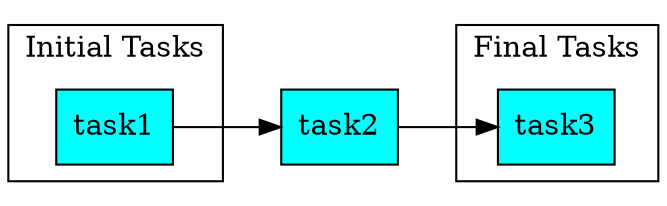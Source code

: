// Execution Plan
digraph {
	graph [rankdir=LR]
	node [shape=box style=filled]
	task2 [label=task2 fillcolor=cyan]
	// Initial Tasks
	subgraph cluster_0 {
		label="Initial Tasks"
		task1 [label=task1 fillcolor=cyan]
	}
	// Final Tasks
	subgraph cluster_1 {
		label="Final Tasks"
		task3 [label=task3 fillcolor=cyan]
	}
	task1 -> task2
	task2 -> task3
}
